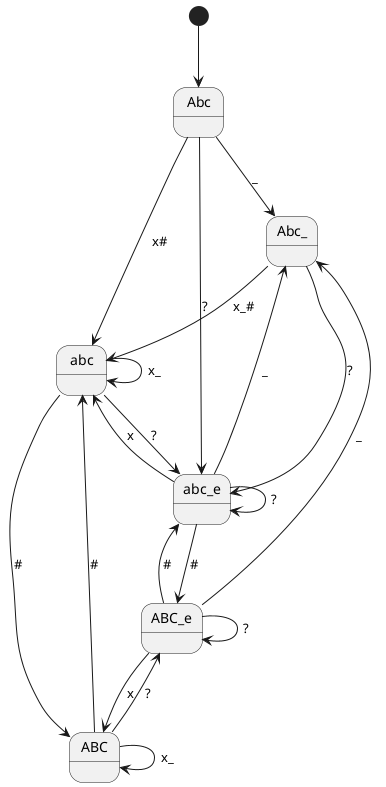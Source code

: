 @startuml
'https://plantuml.com/state-diagram
[*] --> Abc

Abc --> Abc_: _
Abc --> abc: x#
Abc --> abc_e: ?

Abc_ --> abc: x_#
Abc_ --> abc_e: ?

abc --> abc: x_
abc --> abc_e: ?
abc --> ABC: #

ABC --> abc: #
ABC --> ABC_e: ?
ABC --> ABC: x_

ABC_e --> ABC: x
ABC_e --> Abc_: _
ABC_e --> ABC_e: ?
ABC_e --> abc_e: #

abc_e --> Abc_: _
abc_e --> abc: x
abc_e --> abc_e: ?
abc_e --> ABC_e: #
@enduml